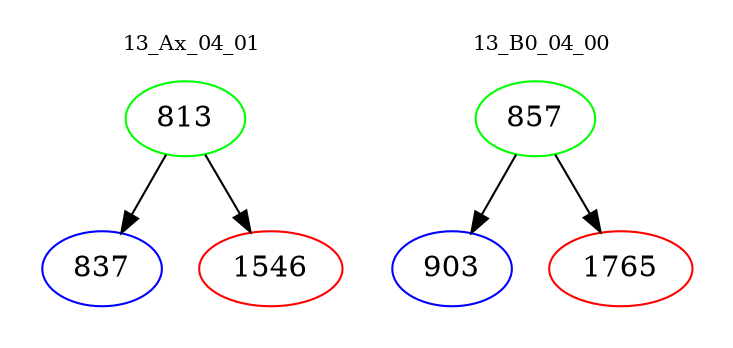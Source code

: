 digraph{
subgraph cluster_0 {
color = white
label = "13_Ax_04_01";
fontsize=10;
T0_813 [label="813", color="green"]
T0_813 -> T0_837 [color="black"]
T0_837 [label="837", color="blue"]
T0_813 -> T0_1546 [color="black"]
T0_1546 [label="1546", color="red"]
}
subgraph cluster_1 {
color = white
label = "13_B0_04_00";
fontsize=10;
T1_857 [label="857", color="green"]
T1_857 -> T1_903 [color="black"]
T1_903 [label="903", color="blue"]
T1_857 -> T1_1765 [color="black"]
T1_1765 [label="1765", color="red"]
}
}
